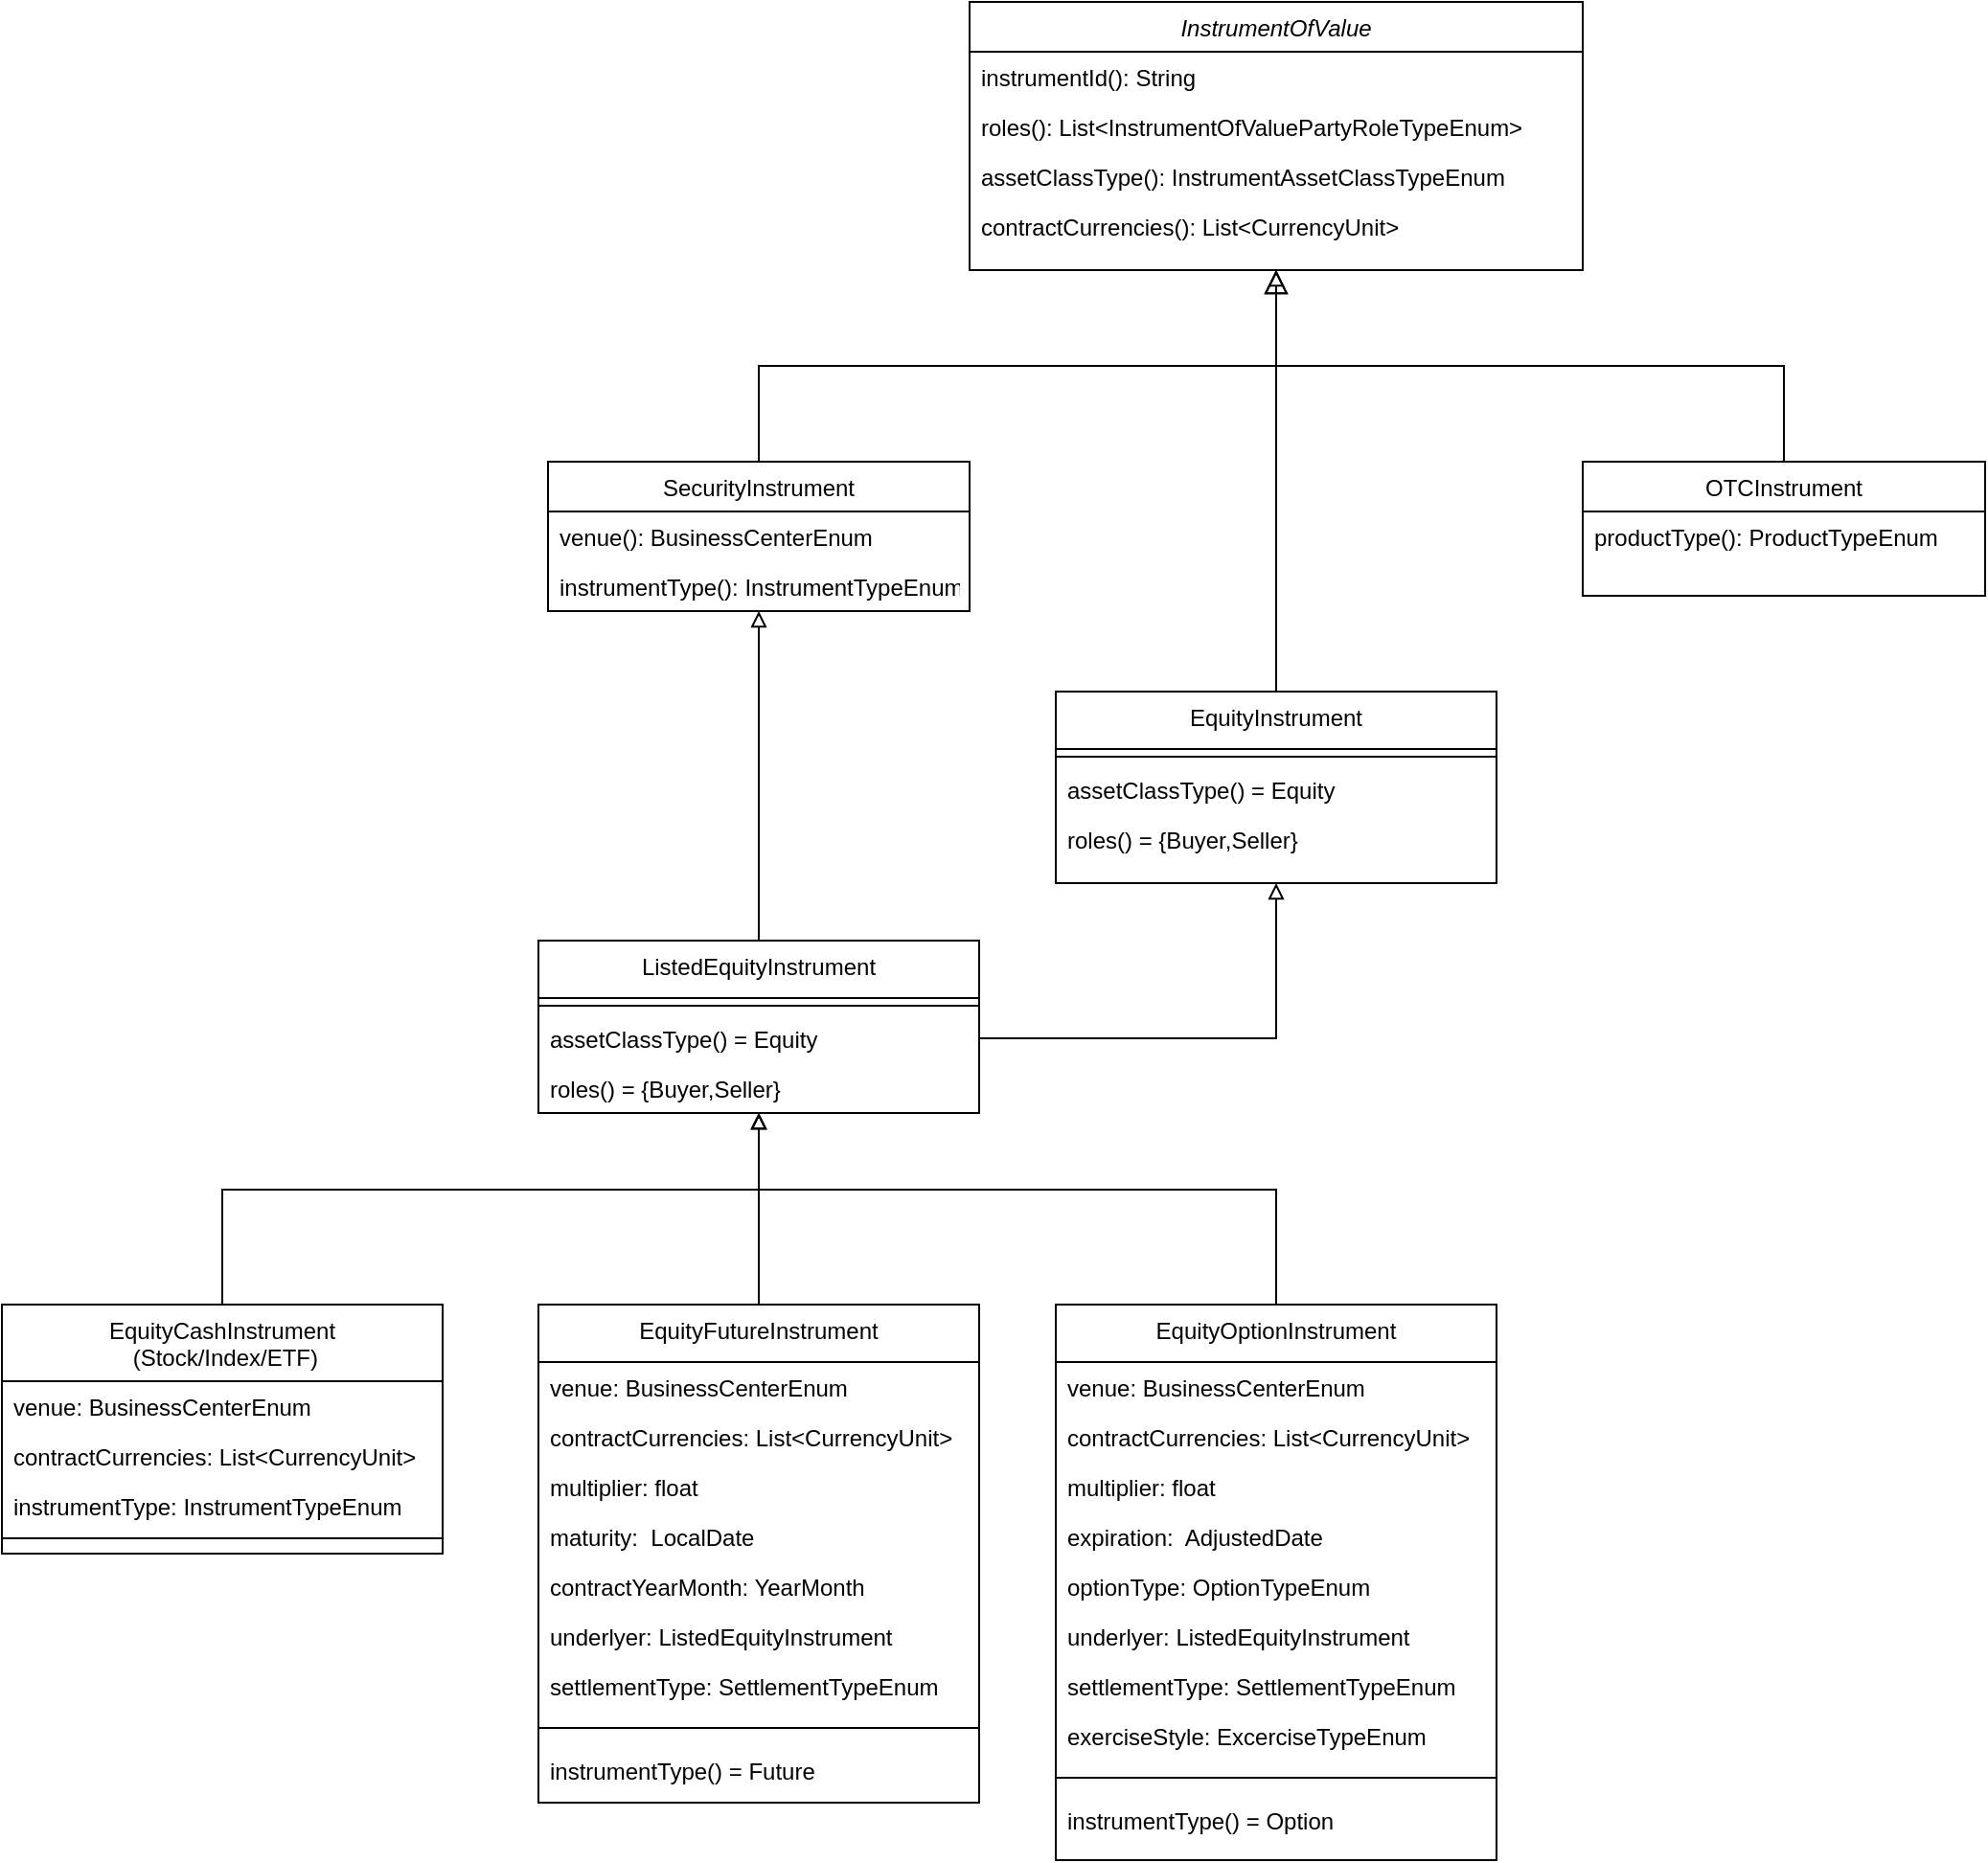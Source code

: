 <mxfile version="15.8.2" type="github">
  <diagram id="C5RBs43oDa-KdzZeNtuy" name="Instrument">
    <mxGraphModel dx="2013" dy="706" grid="1" gridSize="10" guides="1" tooltips="1" connect="1" arrows="1" fold="1" page="1" pageScale="1" pageWidth="827" pageHeight="1169" math="0" shadow="0">
      <root>
        <mxCell id="WIyWlLk6GJQsqaUBKTNV-0" />
        <mxCell id="WIyWlLk6GJQsqaUBKTNV-1" parent="WIyWlLk6GJQsqaUBKTNV-0" />
        <mxCell id="CF3aKrQkW5i8Ui00CiUc-56" style="edgeStyle=orthogonalEdgeStyle;rounded=0;orthogonalLoop=1;jettySize=auto;html=1;startArrow=block;startFill=0;endArrow=none;endFill=0;" edge="1" parent="WIyWlLk6GJQsqaUBKTNV-1" source="zkfFHV4jXpPFQw0GAbJ--0" target="CF3aKrQkW5i8Ui00CiUc-49">
          <mxGeometry relative="1" as="geometry" />
        </mxCell>
        <mxCell id="zkfFHV4jXpPFQw0GAbJ--0" value="InstrumentOfValue" style="swimlane;fontStyle=2;align=center;verticalAlign=top;childLayout=stackLayout;horizontal=1;startSize=26;horizontalStack=0;resizeParent=1;resizeLast=0;collapsible=1;marginBottom=0;rounded=0;shadow=0;strokeWidth=1;" parent="WIyWlLk6GJQsqaUBKTNV-1" vertex="1">
          <mxGeometry x="200" y="20" width="320" height="140" as="geometry">
            <mxRectangle x="230" y="140" width="160" height="26" as="alternateBounds" />
          </mxGeometry>
        </mxCell>
        <mxCell id="zkfFHV4jXpPFQw0GAbJ--1" value="instrumentId(): String" style="text;align=left;verticalAlign=top;spacingLeft=4;spacingRight=4;overflow=hidden;rotatable=0;points=[[0,0.5],[1,0.5]];portConstraint=eastwest;" parent="zkfFHV4jXpPFQw0GAbJ--0" vertex="1">
          <mxGeometry y="26" width="320" height="26" as="geometry" />
        </mxCell>
        <mxCell id="zkfFHV4jXpPFQw0GAbJ--5" value="roles(): List&lt;InstrumentOfValuePartyRoleTypeEnum&gt;" style="text;align=left;verticalAlign=top;spacingLeft=4;spacingRight=4;overflow=hidden;rotatable=0;points=[[0,0.5],[1,0.5]];portConstraint=eastwest;" parent="zkfFHV4jXpPFQw0GAbJ--0" vertex="1">
          <mxGeometry y="52" width="320" height="26" as="geometry" />
        </mxCell>
        <mxCell id="CF3aKrQkW5i8Ui00CiUc-0" value="assetClassType(): InstrumentAssetClassTypeEnum" style="text;align=left;verticalAlign=top;spacingLeft=4;spacingRight=4;overflow=hidden;rotatable=0;points=[[0,0.5],[1,0.5]];portConstraint=eastwest;" vertex="1" parent="zkfFHV4jXpPFQw0GAbJ--0">
          <mxGeometry y="78" width="320" height="26" as="geometry" />
        </mxCell>
        <mxCell id="CF3aKrQkW5i8Ui00CiUc-2" value="contractCurrencies(): List&lt;CurrencyUnit&gt;" style="text;align=left;verticalAlign=top;spacingLeft=4;spacingRight=4;overflow=hidden;rotatable=0;points=[[0,0.5],[1,0.5]];portConstraint=eastwest;" vertex="1" parent="zkfFHV4jXpPFQw0GAbJ--0">
          <mxGeometry y="104" width="320" height="28" as="geometry" />
        </mxCell>
        <mxCell id="CF3aKrQkW5i8Ui00CiUc-61" style="edgeStyle=orthogonalEdgeStyle;rounded=0;orthogonalLoop=1;jettySize=auto;html=1;startArrow=block;startFill=0;endArrow=none;endFill=0;" edge="1" parent="WIyWlLk6GJQsqaUBKTNV-1" source="zkfFHV4jXpPFQw0GAbJ--6" target="CF3aKrQkW5i8Ui00CiUc-57">
          <mxGeometry relative="1" as="geometry" />
        </mxCell>
        <mxCell id="zkfFHV4jXpPFQw0GAbJ--6" value="SecurityInstrument" style="swimlane;fontStyle=0;align=center;verticalAlign=top;childLayout=stackLayout;horizontal=1;startSize=26;horizontalStack=0;resizeParent=1;resizeLast=0;collapsible=1;marginBottom=0;rounded=0;shadow=0;strokeWidth=1;" parent="WIyWlLk6GJQsqaUBKTNV-1" vertex="1">
          <mxGeometry x="-20" y="260" width="220" height="78" as="geometry">
            <mxRectangle x="130" y="380" width="160" height="26" as="alternateBounds" />
          </mxGeometry>
        </mxCell>
        <mxCell id="zkfFHV4jXpPFQw0GAbJ--7" value="venue(): BusinessCenterEnum" style="text;align=left;verticalAlign=top;spacingLeft=4;spacingRight=4;overflow=hidden;rotatable=0;points=[[0,0.5],[1,0.5]];portConstraint=eastwest;" parent="zkfFHV4jXpPFQw0GAbJ--6" vertex="1">
          <mxGeometry y="26" width="220" height="26" as="geometry" />
        </mxCell>
        <mxCell id="CF3aKrQkW5i8Ui00CiUc-13" value="instrumentType(): InstrumentTypeEnum" style="text;align=left;verticalAlign=top;spacingLeft=4;spacingRight=4;overflow=hidden;rotatable=0;points=[[0,0.5],[1,0.5]];portConstraint=eastwest;" vertex="1" parent="zkfFHV4jXpPFQw0GAbJ--6">
          <mxGeometry y="52" width="220" height="26" as="geometry" />
        </mxCell>
        <mxCell id="zkfFHV4jXpPFQw0GAbJ--12" value="" style="endArrow=block;endSize=10;endFill=0;shadow=0;strokeWidth=1;rounded=0;edgeStyle=elbowEdgeStyle;elbow=vertical;" parent="WIyWlLk6GJQsqaUBKTNV-1" source="zkfFHV4jXpPFQw0GAbJ--6" target="zkfFHV4jXpPFQw0GAbJ--0" edge="1">
          <mxGeometry width="160" relative="1" as="geometry">
            <mxPoint x="200" y="203" as="sourcePoint" />
            <mxPoint x="200" y="203" as="targetPoint" />
          </mxGeometry>
        </mxCell>
        <mxCell id="CF3aKrQkW5i8Ui00CiUc-4" value="EquityCashInstrument&#xa; (Stock/Index/ETF)" style="swimlane;fontStyle=0;align=center;verticalAlign=top;childLayout=stackLayout;horizontal=1;startSize=40;horizontalStack=0;resizeParent=1;resizeLast=0;collapsible=1;marginBottom=0;rounded=0;shadow=0;strokeWidth=1;" vertex="1" parent="WIyWlLk6GJQsqaUBKTNV-1">
          <mxGeometry x="-305" y="700" width="230" height="130" as="geometry">
            <mxRectangle x="130" y="380" width="160" height="26" as="alternateBounds" />
          </mxGeometry>
        </mxCell>
        <mxCell id="CF3aKrQkW5i8Ui00CiUc-5" value="venue: BusinessCenterEnum" style="text;align=left;verticalAlign=top;spacingLeft=4;spacingRight=4;overflow=hidden;rotatable=0;points=[[0,0.5],[1,0.5]];portConstraint=eastwest;" vertex="1" parent="CF3aKrQkW5i8Ui00CiUc-4">
          <mxGeometry y="40" width="230" height="26" as="geometry" />
        </mxCell>
        <mxCell id="CF3aKrQkW5i8Ui00CiUc-19" value="contractCurrencies: List&lt;CurrencyUnit&gt;" style="text;align=left;verticalAlign=top;spacingLeft=4;spacingRight=4;overflow=hidden;rotatable=0;points=[[0,0.5],[1,0.5]];portConstraint=eastwest;" vertex="1" parent="CF3aKrQkW5i8Ui00CiUc-4">
          <mxGeometry y="66" width="230" height="26" as="geometry" />
        </mxCell>
        <mxCell id="CF3aKrQkW5i8Ui00CiUc-15" value="instrumentType: InstrumentTypeEnum" style="text;align=left;verticalAlign=top;spacingLeft=4;spacingRight=4;overflow=hidden;rotatable=0;points=[[0,0.5],[1,0.5]];portConstraint=eastwest;" vertex="1" parent="CF3aKrQkW5i8Ui00CiUc-4">
          <mxGeometry y="92" width="230" height="26" as="geometry" />
        </mxCell>
        <mxCell id="CF3aKrQkW5i8Ui00CiUc-6" value="" style="line;html=1;strokeWidth=1;align=left;verticalAlign=middle;spacingTop=-1;spacingLeft=3;spacingRight=3;rotatable=0;labelPosition=right;points=[];portConstraint=eastwest;" vertex="1" parent="CF3aKrQkW5i8Ui00CiUc-4">
          <mxGeometry y="118" width="230" height="8" as="geometry" />
        </mxCell>
        <mxCell id="CF3aKrQkW5i8Ui00CiUc-7" value="OTCInstrument" style="swimlane;fontStyle=0;align=center;verticalAlign=top;childLayout=stackLayout;horizontal=1;startSize=26;horizontalStack=0;resizeParent=1;resizeLast=0;collapsible=1;marginBottom=0;rounded=0;shadow=0;strokeWidth=1;" vertex="1" parent="WIyWlLk6GJQsqaUBKTNV-1">
          <mxGeometry x="520" y="260" width="210" height="70" as="geometry">
            <mxRectangle x="130" y="380" width="160" height="26" as="alternateBounds" />
          </mxGeometry>
        </mxCell>
        <mxCell id="CF3aKrQkW5i8Ui00CiUc-1" value="productType(): ProductTypeEnum" style="text;align=left;verticalAlign=top;spacingLeft=4;spacingRight=4;overflow=hidden;rotatable=0;points=[[0,0.5],[1,0.5]];portConstraint=eastwest;" vertex="1" parent="CF3aKrQkW5i8Ui00CiUc-7">
          <mxGeometry y="26" width="210" height="28" as="geometry" />
        </mxCell>
        <mxCell id="CF3aKrQkW5i8Ui00CiUc-10" value="" style="endArrow=block;endSize=10;endFill=0;shadow=0;strokeWidth=1;rounded=0;edgeStyle=elbowEdgeStyle;elbow=vertical;exitX=0.5;exitY=0;exitDx=0;exitDy=0;" edge="1" parent="WIyWlLk6GJQsqaUBKTNV-1" source="CF3aKrQkW5i8Ui00CiUc-7">
          <mxGeometry width="160" relative="1" as="geometry">
            <mxPoint x="490" y="270" as="sourcePoint" />
            <mxPoint x="360" y="160" as="targetPoint" />
          </mxGeometry>
        </mxCell>
        <mxCell id="CF3aKrQkW5i8Ui00CiUc-20" value="EquityFutureInstrument" style="swimlane;fontStyle=0;align=center;verticalAlign=top;childLayout=stackLayout;horizontal=1;startSize=30;horizontalStack=0;resizeParent=1;resizeLast=0;collapsible=1;marginBottom=0;rounded=0;shadow=0;strokeWidth=1;" vertex="1" parent="WIyWlLk6GJQsqaUBKTNV-1">
          <mxGeometry x="-25" y="700" width="230" height="260" as="geometry">
            <mxRectangle x="130" y="380" width="160" height="26" as="alternateBounds" />
          </mxGeometry>
        </mxCell>
        <mxCell id="CF3aKrQkW5i8Ui00CiUc-21" value="venue: BusinessCenterEnum" style="text;align=left;verticalAlign=top;spacingLeft=4;spacingRight=4;overflow=hidden;rotatable=0;points=[[0,0.5],[1,0.5]];portConstraint=eastwest;" vertex="1" parent="CF3aKrQkW5i8Ui00CiUc-20">
          <mxGeometry y="30" width="230" height="26" as="geometry" />
        </mxCell>
        <mxCell id="CF3aKrQkW5i8Ui00CiUc-22" value="contractCurrencies: List&lt;CurrencyUnit&gt;" style="text;align=left;verticalAlign=top;spacingLeft=4;spacingRight=4;overflow=hidden;rotatable=0;points=[[0,0.5],[1,0.5]];portConstraint=eastwest;" vertex="1" parent="CF3aKrQkW5i8Ui00CiUc-20">
          <mxGeometry y="56" width="230" height="26" as="geometry" />
        </mxCell>
        <mxCell id="CF3aKrQkW5i8Ui00CiUc-27" value="multiplier: float" style="text;align=left;verticalAlign=top;spacingLeft=4;spacingRight=4;overflow=hidden;rotatable=0;points=[[0,0.5],[1,0.5]];portConstraint=eastwest;" vertex="1" parent="CF3aKrQkW5i8Ui00CiUc-20">
          <mxGeometry y="82" width="230" height="26" as="geometry" />
        </mxCell>
        <mxCell id="CF3aKrQkW5i8Ui00CiUc-28" value="maturity:  LocalDate" style="text;align=left;verticalAlign=top;spacingLeft=4;spacingRight=4;overflow=hidden;rotatable=0;points=[[0,0.5],[1,0.5]];portConstraint=eastwest;" vertex="1" parent="CF3aKrQkW5i8Ui00CiUc-20">
          <mxGeometry y="108" width="230" height="26" as="geometry" />
        </mxCell>
        <mxCell id="CF3aKrQkW5i8Ui00CiUc-29" value="contractYearMonth: YearMonth" style="text;align=left;verticalAlign=top;spacingLeft=4;spacingRight=4;overflow=hidden;rotatable=0;points=[[0,0.5],[1,0.5]];portConstraint=eastwest;" vertex="1" parent="CF3aKrQkW5i8Ui00CiUc-20">
          <mxGeometry y="134" width="230" height="26" as="geometry" />
        </mxCell>
        <mxCell id="CF3aKrQkW5i8Ui00CiUc-30" value="underlyer: ListedEquityInstrument" style="text;align=left;verticalAlign=top;spacingLeft=4;spacingRight=4;overflow=hidden;rotatable=0;points=[[0,0.5],[1,0.5]];portConstraint=eastwest;" vertex="1" parent="CF3aKrQkW5i8Ui00CiUc-20">
          <mxGeometry y="160" width="230" height="26" as="geometry" />
        </mxCell>
        <mxCell id="CF3aKrQkW5i8Ui00CiUc-31" value="settlementType: SettlementTypeEnum" style="text;align=left;verticalAlign=top;spacingLeft=4;spacingRight=4;overflow=hidden;rotatable=0;points=[[0,0.5],[1,0.5]];portConstraint=eastwest;" vertex="1" parent="CF3aKrQkW5i8Ui00CiUc-20">
          <mxGeometry y="186" width="230" height="26" as="geometry" />
        </mxCell>
        <mxCell id="CF3aKrQkW5i8Ui00CiUc-24" value="" style="line;html=1;strokeWidth=1;align=left;verticalAlign=middle;spacingTop=-1;spacingLeft=3;spacingRight=3;rotatable=0;labelPosition=right;points=[];portConstraint=eastwest;" vertex="1" parent="CF3aKrQkW5i8Ui00CiUc-20">
          <mxGeometry y="212" width="230" height="18" as="geometry" />
        </mxCell>
        <mxCell id="CF3aKrQkW5i8Ui00CiUc-23" value="instrumentType() = Future" style="text;align=left;verticalAlign=top;spacingLeft=4;spacingRight=4;overflow=hidden;rotatable=0;points=[[0,0.5],[1,0.5]];portConstraint=eastwest;" vertex="1" parent="CF3aKrQkW5i8Ui00CiUc-20">
          <mxGeometry y="230" width="230" height="26" as="geometry" />
        </mxCell>
        <mxCell id="CF3aKrQkW5i8Ui00CiUc-62" style="edgeStyle=orthogonalEdgeStyle;rounded=0;orthogonalLoop=1;jettySize=auto;html=1;entryX=1;entryY=0.5;entryDx=0;entryDy=0;startArrow=block;startFill=0;endArrow=none;endFill=0;exitX=0.5;exitY=1;exitDx=0;exitDy=0;" edge="1" parent="WIyWlLk6GJQsqaUBKTNV-1" source="CF3aKrQkW5i8Ui00CiUc-49" target="CF3aKrQkW5i8Ui00CiUc-59">
          <mxGeometry relative="1" as="geometry">
            <mxPoint x="240" y="425" as="sourcePoint" />
            <Array as="points">
              <mxPoint x="360" y="561" />
            </Array>
          </mxGeometry>
        </mxCell>
        <mxCell id="CF3aKrQkW5i8Ui00CiUc-49" value="EquityInstrument" style="swimlane;fontStyle=0;align=center;verticalAlign=top;childLayout=stackLayout;horizontal=1;startSize=30;horizontalStack=0;resizeParent=1;resizeLast=0;collapsible=1;marginBottom=0;rounded=0;shadow=0;strokeWidth=1;" vertex="1" parent="WIyWlLk6GJQsqaUBKTNV-1">
          <mxGeometry x="245" y="380" width="230" height="100" as="geometry">
            <mxRectangle x="130" y="380" width="160" height="26" as="alternateBounds" />
          </mxGeometry>
        </mxCell>
        <mxCell id="CF3aKrQkW5i8Ui00CiUc-53" value="" style="line;html=1;strokeWidth=1;align=left;verticalAlign=middle;spacingTop=-1;spacingLeft=3;spacingRight=3;rotatable=0;labelPosition=right;points=[];portConstraint=eastwest;" vertex="1" parent="CF3aKrQkW5i8Ui00CiUc-49">
          <mxGeometry y="30" width="230" height="8" as="geometry" />
        </mxCell>
        <mxCell id="CF3aKrQkW5i8Ui00CiUc-54" value="assetClassType() = Equity" style="text;align=left;verticalAlign=top;spacingLeft=4;spacingRight=4;overflow=hidden;rotatable=0;points=[[0,0.5],[1,0.5]];portConstraint=eastwest;" vertex="1" parent="CF3aKrQkW5i8Ui00CiUc-49">
          <mxGeometry y="38" width="230" height="26" as="geometry" />
        </mxCell>
        <mxCell id="CF3aKrQkW5i8Ui00CiUc-55" value="roles() = {Buyer,Seller}" style="text;align=left;verticalAlign=top;spacingLeft=4;spacingRight=4;overflow=hidden;rotatable=0;points=[[0,0.5],[1,0.5]];portConstraint=eastwest;" vertex="1" parent="CF3aKrQkW5i8Ui00CiUc-49">
          <mxGeometry y="64" width="230" height="26" as="geometry" />
        </mxCell>
        <mxCell id="CF3aKrQkW5i8Ui00CiUc-73" style="edgeStyle=orthogonalEdgeStyle;rounded=0;orthogonalLoop=1;jettySize=auto;html=1;entryX=0.5;entryY=0;entryDx=0;entryDy=0;startArrow=block;startFill=0;endArrow=none;endFill=0;" edge="1" parent="WIyWlLk6GJQsqaUBKTNV-1" source="CF3aKrQkW5i8Ui00CiUc-57" target="CF3aKrQkW5i8Ui00CiUc-4">
          <mxGeometry relative="1" as="geometry">
            <Array as="points">
              <mxPoint x="90" y="640" />
              <mxPoint x="-190" y="640" />
            </Array>
          </mxGeometry>
        </mxCell>
        <mxCell id="CF3aKrQkW5i8Ui00CiUc-74" style="edgeStyle=orthogonalEdgeStyle;rounded=0;orthogonalLoop=1;jettySize=auto;html=1;startArrow=block;startFill=0;endArrow=none;endFill=0;" edge="1" parent="WIyWlLk6GJQsqaUBKTNV-1" source="CF3aKrQkW5i8Ui00CiUc-57" target="CF3aKrQkW5i8Ui00CiUc-20">
          <mxGeometry relative="1" as="geometry" />
        </mxCell>
        <mxCell id="CF3aKrQkW5i8Ui00CiUc-75" style="edgeStyle=orthogonalEdgeStyle;rounded=0;orthogonalLoop=1;jettySize=auto;html=1;startArrow=block;startFill=0;endArrow=none;endFill=0;" edge="1" parent="WIyWlLk6GJQsqaUBKTNV-1" source="CF3aKrQkW5i8Ui00CiUc-57" target="CF3aKrQkW5i8Ui00CiUc-63">
          <mxGeometry relative="1" as="geometry">
            <Array as="points">
              <mxPoint x="90" y="640" />
              <mxPoint x="360" y="640" />
            </Array>
          </mxGeometry>
        </mxCell>
        <mxCell id="CF3aKrQkW5i8Ui00CiUc-57" value="ListedEquityInstrument" style="swimlane;fontStyle=0;align=center;verticalAlign=top;childLayout=stackLayout;horizontal=1;startSize=30;horizontalStack=0;resizeParent=1;resizeLast=0;collapsible=1;marginBottom=0;rounded=0;shadow=0;strokeWidth=1;" vertex="1" parent="WIyWlLk6GJQsqaUBKTNV-1">
          <mxGeometry x="-25" y="510" width="230" height="90" as="geometry">
            <mxRectangle x="130" y="380" width="160" height="26" as="alternateBounds" />
          </mxGeometry>
        </mxCell>
        <mxCell id="CF3aKrQkW5i8Ui00CiUc-58" value="" style="line;html=1;strokeWidth=1;align=left;verticalAlign=middle;spacingTop=-1;spacingLeft=3;spacingRight=3;rotatable=0;labelPosition=right;points=[];portConstraint=eastwest;" vertex="1" parent="CF3aKrQkW5i8Ui00CiUc-57">
          <mxGeometry y="30" width="230" height="8" as="geometry" />
        </mxCell>
        <mxCell id="CF3aKrQkW5i8Ui00CiUc-59" value="assetClassType() = Equity" style="text;align=left;verticalAlign=top;spacingLeft=4;spacingRight=4;overflow=hidden;rotatable=0;points=[[0,0.5],[1,0.5]];portConstraint=eastwest;" vertex="1" parent="CF3aKrQkW5i8Ui00CiUc-57">
          <mxGeometry y="38" width="230" height="26" as="geometry" />
        </mxCell>
        <mxCell id="CF3aKrQkW5i8Ui00CiUc-60" value="roles() = {Buyer,Seller}" style="text;align=left;verticalAlign=top;spacingLeft=4;spacingRight=4;overflow=hidden;rotatable=0;points=[[0,0.5],[1,0.5]];portConstraint=eastwest;" vertex="1" parent="CF3aKrQkW5i8Ui00CiUc-57">
          <mxGeometry y="64" width="230" height="26" as="geometry" />
        </mxCell>
        <mxCell id="CF3aKrQkW5i8Ui00CiUc-63" value="EquityOptionInstrument" style="swimlane;fontStyle=0;align=center;verticalAlign=top;childLayout=stackLayout;horizontal=1;startSize=30;horizontalStack=0;resizeParent=1;resizeLast=0;collapsible=1;marginBottom=0;rounded=0;shadow=0;strokeWidth=1;" vertex="1" parent="WIyWlLk6GJQsqaUBKTNV-1">
          <mxGeometry x="245" y="700" width="230" height="290" as="geometry">
            <mxRectangle x="130" y="380" width="160" height="26" as="alternateBounds" />
          </mxGeometry>
        </mxCell>
        <mxCell id="CF3aKrQkW5i8Ui00CiUc-64" value="venue: BusinessCenterEnum" style="text;align=left;verticalAlign=top;spacingLeft=4;spacingRight=4;overflow=hidden;rotatable=0;points=[[0,0.5],[1,0.5]];portConstraint=eastwest;" vertex="1" parent="CF3aKrQkW5i8Ui00CiUc-63">
          <mxGeometry y="30" width="230" height="26" as="geometry" />
        </mxCell>
        <mxCell id="CF3aKrQkW5i8Ui00CiUc-65" value="contractCurrencies: List&lt;CurrencyUnit&gt;" style="text;align=left;verticalAlign=top;spacingLeft=4;spacingRight=4;overflow=hidden;rotatable=0;points=[[0,0.5],[1,0.5]];portConstraint=eastwest;" vertex="1" parent="CF3aKrQkW5i8Ui00CiUc-63">
          <mxGeometry y="56" width="230" height="26" as="geometry" />
        </mxCell>
        <mxCell id="CF3aKrQkW5i8Ui00CiUc-66" value="multiplier: float" style="text;align=left;verticalAlign=top;spacingLeft=4;spacingRight=4;overflow=hidden;rotatable=0;points=[[0,0.5],[1,0.5]];portConstraint=eastwest;" vertex="1" parent="CF3aKrQkW5i8Ui00CiUc-63">
          <mxGeometry y="82" width="230" height="26" as="geometry" />
        </mxCell>
        <mxCell id="CF3aKrQkW5i8Ui00CiUc-67" value="expiration:  AdjustedDate" style="text;align=left;verticalAlign=top;spacingLeft=4;spacingRight=4;overflow=hidden;rotatable=0;points=[[0,0.5],[1,0.5]];portConstraint=eastwest;" vertex="1" parent="CF3aKrQkW5i8Ui00CiUc-63">
          <mxGeometry y="108" width="230" height="26" as="geometry" />
        </mxCell>
        <mxCell id="CF3aKrQkW5i8Ui00CiUc-68" value="optionType: OptionTypeEnum" style="text;align=left;verticalAlign=top;spacingLeft=4;spacingRight=4;overflow=hidden;rotatable=0;points=[[0,0.5],[1,0.5]];portConstraint=eastwest;" vertex="1" parent="CF3aKrQkW5i8Ui00CiUc-63">
          <mxGeometry y="134" width="230" height="26" as="geometry" />
        </mxCell>
        <mxCell id="CF3aKrQkW5i8Ui00CiUc-69" value="underlyer: ListedEquityInstrument" style="text;align=left;verticalAlign=top;spacingLeft=4;spacingRight=4;overflow=hidden;rotatable=0;points=[[0,0.5],[1,0.5]];portConstraint=eastwest;" vertex="1" parent="CF3aKrQkW5i8Ui00CiUc-63">
          <mxGeometry y="160" width="230" height="26" as="geometry" />
        </mxCell>
        <mxCell id="CF3aKrQkW5i8Ui00CiUc-70" value="settlementType: SettlementTypeEnum" style="text;align=left;verticalAlign=top;spacingLeft=4;spacingRight=4;overflow=hidden;rotatable=0;points=[[0,0.5],[1,0.5]];portConstraint=eastwest;" vertex="1" parent="CF3aKrQkW5i8Ui00CiUc-63">
          <mxGeometry y="186" width="230" height="26" as="geometry" />
        </mxCell>
        <mxCell id="CF3aKrQkW5i8Ui00CiUc-76" value="exerciseStyle: ExcerciseTypeEnum" style="text;align=left;verticalAlign=top;spacingLeft=4;spacingRight=4;overflow=hidden;rotatable=0;points=[[0,0.5],[1,0.5]];portConstraint=eastwest;" vertex="1" parent="CF3aKrQkW5i8Ui00CiUc-63">
          <mxGeometry y="212" width="230" height="26" as="geometry" />
        </mxCell>
        <mxCell id="CF3aKrQkW5i8Ui00CiUc-71" value="" style="line;html=1;strokeWidth=1;align=left;verticalAlign=middle;spacingTop=-1;spacingLeft=3;spacingRight=3;rotatable=0;labelPosition=right;points=[];portConstraint=eastwest;" vertex="1" parent="CF3aKrQkW5i8Ui00CiUc-63">
          <mxGeometry y="238" width="230" height="18" as="geometry" />
        </mxCell>
        <mxCell id="CF3aKrQkW5i8Ui00CiUc-72" value="instrumentType() = Option" style="text;align=left;verticalAlign=top;spacingLeft=4;spacingRight=4;overflow=hidden;rotatable=0;points=[[0,0.5],[1,0.5]];portConstraint=eastwest;" vertex="1" parent="CF3aKrQkW5i8Ui00CiUc-63">
          <mxGeometry y="256" width="230" height="26" as="geometry" />
        </mxCell>
      </root>
    </mxGraphModel>
  </diagram>
</mxfile>
